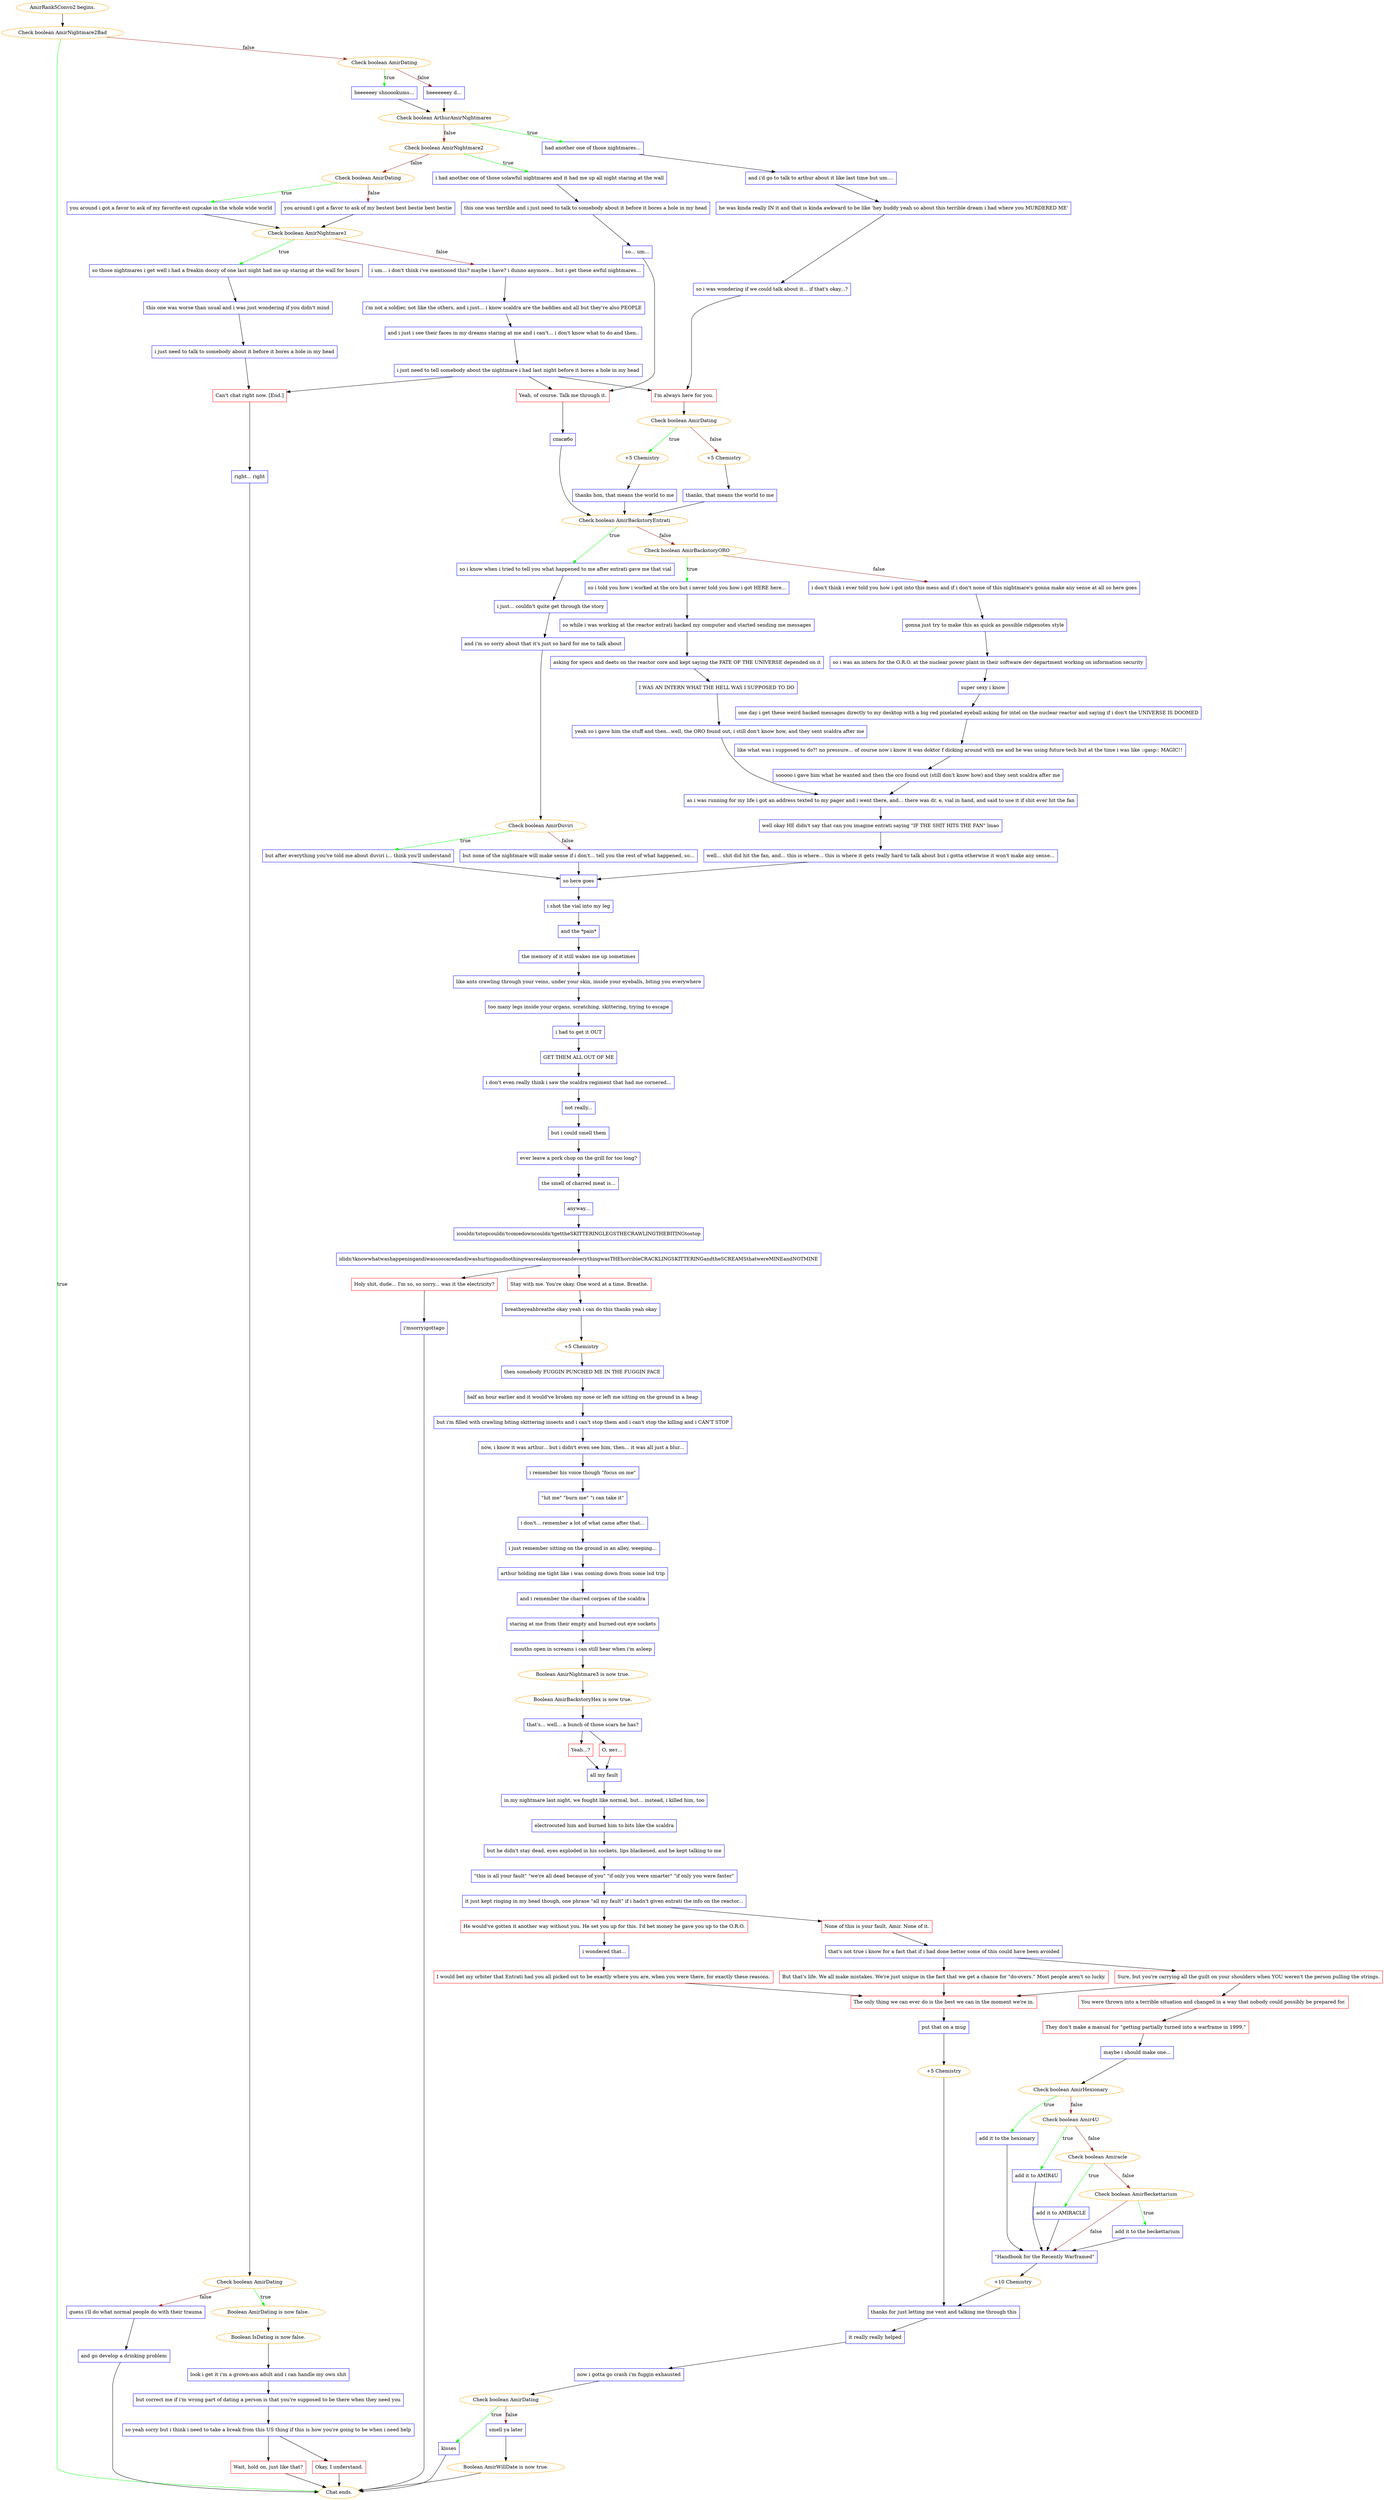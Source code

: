digraph {
	"AmirRank5Convo2 begins." [color=orange];
		"AmirRank5Convo2 begins." -> j1282385519;
	j1282385519 [label="Check boolean AmirNightmare2Bad",color=orange];
		j1282385519 -> "Chat ends." [label=true,color=green];
		j1282385519 -> j4226694064 [label=false,color=brown];
	"Chat ends." [color=orange];
	j4226694064 [label="Check boolean AmirDating",color=orange];
		j4226694064 -> j1387844634 [label=true,color=green];
		j4226694064 -> j3874322453 [label=false,color=brown];
	j1387844634 [label="heeeeeey shnoookums...",shape=box,color=blue];
		j1387844634 -> j1923857044;
	j3874322453 [label="heeeeeeey d...",shape=box,color=blue];
		j3874322453 -> j1923857044;
	j1923857044 [label="Check boolean ArthurAmirNightmares",color=orange];
		j1923857044 -> j532961011 [label=true,color=green];
		j1923857044 -> j1664232934 [label=false,color=brown];
	j532961011 [label="had another one of those nightmares...",shape=box,color=blue];
		j532961011 -> j1725089038;
	j1664232934 [label="Check boolean AmirNightmare2",color=orange];
		j1664232934 -> j1750009691 [label=true,color=green];
		j1664232934 -> j3368573008 [label=false,color=brown];
	j1725089038 [label="and i'd go to talk to arthur about it like last time but um....",shape=box,color=blue];
		j1725089038 -> j1048581327;
	j1750009691 [label="i had another one of those solawful nightmares and it had me up all night staring at the wall",shape=box,color=blue];
		j1750009691 -> j4090242994;
	j3368573008 [label="Check boolean AmirDating",color=orange];
		j3368573008 -> j3561749401 [label=true,color=green];
		j3368573008 -> j1116544792 [label=false,color=brown];
	j1048581327 [label="he was kinda really IN it and that is kinda awkward to be like 'hey buddy yeah so about this terrible dream i had where you MURDERED ME'",shape=box,color=blue];
		j1048581327 -> j2813713718;
	j4090242994 [label="this one was terrible and i just need to talk to somebody about it before it bores a hole in my head",shape=box,color=blue];
		j4090242994 -> j3939437759;
	j3561749401 [label="you around i got a favor to ask of my favorite-est cupcake in the whole wide world",shape=box,color=blue];
		j3561749401 -> j4191022323;
	j1116544792 [label="you around i got a favor to ask of my bestest best bestie best bestie",shape=box,color=blue];
		j1116544792 -> j4191022323;
	j2813713718 [label="so i was wondering if we could talk about it... if that's okay...?",shape=box,color=blue];
		j2813713718 -> j3809000752;
	j3939437759 [label="so... um...",shape=box,color=blue];
		j3939437759 -> j1968958160;
	j4191022323 [label="Check boolean AmirNightmare1",color=orange];
		j4191022323 -> j559491410 [label=true,color=green];
		j4191022323 -> j2414751841 [label=false,color=brown];
	j3809000752 [label="I'm always here for you.",shape=box,color=red];
		j3809000752 -> j1099757260;
	j1968958160 [label="Yeah, of course. Talk me through it.",shape=box,color=red];
		j1968958160 -> j4062463496;
	j559491410 [label="so those nightmares i get well i had a freakin doozy of one last night had me up staring at the wall for hours",shape=box,color=blue];
		j559491410 -> j2718536239;
	j2414751841 [label="i um... i don't think i've mentioned this? maybe i have? i dunno anymore... but i get these awful nightmares...",shape=box,color=blue];
		j2414751841 -> j4094650935;
	j1099757260 [label="Check boolean AmirDating",color=orange];
		j1099757260 -> j3810559972 [label=true,color=green];
		j1099757260 -> j3527605892 [label=false,color=brown];
	j4062463496 [label="спасибо",shape=box,color=blue];
		j4062463496 -> j1795720238;
	j2718536239 [label="this one was worse than usual and i was just wondering if you didn't mind",shape=box,color=blue];
		j2718536239 -> j530156850;
	j4094650935 [label="i'm not a soldier, not like the others, and i just... i know scaldra are the baddies and all but they're also PEOPLE",shape=box,color=blue];
		j4094650935 -> j1603450691;
	j3810559972 [label="+5 Chemistry",color=orange];
		j3810559972 -> j2624027498;
	j3527605892 [label="+5 Chemistry",color=orange];
		j3527605892 -> j882956125;
	j1795720238 [label="Check boolean AmirBackstoryEntrati",color=orange];
		j1795720238 -> j4243939477 [label=true,color=green];
		j1795720238 -> j2935363596 [label=false,color=brown];
	j530156850 [label="i just need to talk to somebody about it before it bores a hole in my head",shape=box,color=blue];
		j530156850 -> j3004650350;
	j1603450691 [label="and i just i see their faces in my dreams staring at me and i can't... i don't know what to do and then..",shape=box,color=blue];
		j1603450691 -> j1006914356;
	j2624027498 [label="thanks hon, that means the world to me",shape=box,color=blue];
		j2624027498 -> j1795720238;
	j882956125 [label="thanks, that means the world to me",shape=box,color=blue];
		j882956125 -> j1795720238;
	j4243939477 [label="so i know when i tried to tell you what happened to me after entrati gave me that vial",shape=box,color=blue];
		j4243939477 -> j2322708470;
	j2935363596 [label="Check boolean AmirBackstoryORO",color=orange];
		j2935363596 -> j1375943761 [label=true,color=green];
		j2935363596 -> j4212806085 [label=false,color=brown];
	j3004650350 [label="Can't chat right now. [End.]",shape=box,color=red];
		j3004650350 -> j2818276322;
	j1006914356 [label="i just need to tell somebody about the nightmare i had last night before it bores a hole in my head",shape=box,color=blue];
		j1006914356 -> j3809000752;
		j1006914356 -> j1968958160;
		j1006914356 -> j3004650350;
	j2322708470 [label="i just... couldn't quite get through the story",shape=box,color=blue];
		j2322708470 -> j2275118052;
	j1375943761 [label="so i told you how i worked at the oro but i never told you how i got HERE here...",shape=box,color=blue];
		j1375943761 -> j2405649712;
	j4212806085 [label="i don't think i ever told you how i got into this mess and if i don't none of this nightmare's gonna make any sense at all so here goes",shape=box,color=blue];
		j4212806085 -> j1206569666;
	j2818276322 [label="right... right",shape=box,color=blue];
		j2818276322 -> j2554501717;
	j2275118052 [label="and i'm so sorry about that it's just so hard for me to talk about",shape=box,color=blue];
		j2275118052 -> j266769397;
	j2405649712 [label="so while i was working at the reactor entrati hacked my computer and started sending me messages",shape=box,color=blue];
		j2405649712 -> j4064175273;
	j1206569666 [label="gonna just try to make this as quick as possible ridgenotes style",shape=box,color=blue];
		j1206569666 -> j1550094946;
	j2554501717 [label="Check boolean AmirDating",color=orange];
		j2554501717 -> j3880639783 [label=true,color=green];
		j2554501717 -> j2832550811 [label=false,color=brown];
	j266769397 [label="Check boolean AmirDuviri",color=orange];
		j266769397 -> j4169165345 [label=true,color=green];
		j266769397 -> j2297448228 [label=false,color=brown];
	j4064175273 [label="asking for specs and deets on the reactor core and kept saying the FATE OF THE UNIVERSE depended on it",shape=box,color=blue];
		j4064175273 -> j737362151;
	j1550094946 [label="so i was an intern for the O.R.O. at the nuclear power plant in their software dev department working on information security",shape=box,color=blue];
		j1550094946 -> j1299573411;
	j3880639783 [label="Boolean AmirDating is now false.",color=orange];
		j3880639783 -> j2135553738;
	j2832550811 [label="guess i'll do what normal people do with their trauma",shape=box,color=blue];
		j2832550811 -> j1108535880;
	j4169165345 [label="but after everything you've told me about duviri i... think you'll understand",shape=box,color=blue];
		j4169165345 -> j3397521100;
	j2297448228 [label="but none of the nightmare will make sense if i don't... tell you the rest of what happened, so...",shape=box,color=blue];
		j2297448228 -> j3397521100;
	j737362151 [label="I WAS AN INTERN WHAT THE HELL WAS I SUPPOSED TO DO",shape=box,color=blue];
		j737362151 -> j1537553140;
	j1299573411 [label="super sexy i know",shape=box,color=blue];
		j1299573411 -> j3847989956;
	j2135553738 [label="Boolean IsDating is now false.",color=orange];
		j2135553738 -> j87443884;
	j1108535880 [label="and go develop a drinking problem",shape=box,color=blue];
		j1108535880 -> "Chat ends.";
	j3397521100 [label="so here goes",shape=box,color=blue];
		j3397521100 -> j1094232470;
	j1537553140 [label="yeah so i gave him the stuff and then...well, the ORO found out, i still don't know how, and they sent scaldra after me",shape=box,color=blue];
		j1537553140 -> j360759799;
	j3847989956 [label="one day i get these weird hacked messages directly to my desktop with a big red pixelated eyeball asking for intel on the nuclear reactor and saying if i don't the UNIVERSE IS DOOMED",shape=box,color=blue];
		j3847989956 -> j562617827;
	j87443884 [label="look i get it i'm a grown-ass adult and i can handle my own shit",shape=box,color=blue];
		j87443884 -> j2345247354;
	j1094232470 [label="i shot the vial into my leg",shape=box,color=blue];
		j1094232470 -> j2780104983;
	j360759799 [label="as i was running for my life i got an address texted to my pager and i went there, and... there was dr. e, vial in hand, and said to use it if shit ever hit the fan",shape=box,color=blue];
		j360759799 -> j361135202;
	j562617827 [label="like what was i supposed to do?! no pressure... of course now i know it was doktor f dicking around with me and he was using future tech but at the time i was like ::gasp:: MAGIC!!",shape=box,color=blue];
		j562617827 -> j3485819386;
	j2345247354 [label="but correct me if i'm wrong part of dating a person is that you're supposed to be there when they need you",shape=box,color=blue];
		j2345247354 -> j262456280;
	j2780104983 [label="and the *pain*",shape=box,color=blue];
		j2780104983 -> j1566684827;
	j361135202 [label="well okay HE didn't say that can you imagine entrati saying \"IF THE SHIT HITS THE FAN\" lmao",shape=box,color=blue];
		j361135202 -> j3031029920;
	j3485819386 [label="sooooo i gave him what he wanted and then the oro found out (still don't know how) and they sent scaldra after me",shape=box,color=blue];
		j3485819386 -> j360759799;
	j262456280 [label="so yeah sorry but i think i need to take a break from this US thing if this is how you're going to be when i need help",shape=box,color=blue];
		j262456280 -> j3410303468;
		j262456280 -> j2931786472;
	j1566684827 [label="the memory of it still wakes me up sometimes",shape=box,color=blue];
		j1566684827 -> j1868234413;
	j3031029920 [label="well... shit did hit the fan, and... this is where... this is where it gets really hard to talk about but i gotta otherwise it won't make any sense...",shape=box,color=blue];
		j3031029920 -> j3397521100;
	j3410303468 [label="Wait, hold on, just like that?",shape=box,color=red];
		j3410303468 -> "Chat ends.";
	j2931786472 [label="Okay, I understand.",shape=box,color=red];
		j2931786472 -> "Chat ends.";
	j1868234413 [label="like ants crawling through your veins, under your skin, inside your eyeballs, biting you everywhere",shape=box,color=blue];
		j1868234413 -> j3580714937;
	j3580714937 [label="too many legs inside your organs, scratching, skittering, trying to escape",shape=box,color=blue];
		j3580714937 -> j2705494535;
	j2705494535 [label="i had to get it OUT",shape=box,color=blue];
		j2705494535 -> j2059171934;
	j2059171934 [label="GET THEM ALL OUT OF ME",shape=box,color=blue];
		j2059171934 -> j1177843984;
	j1177843984 [label="i don't even really think i saw the scaldra regiment that had me cornered...",shape=box,color=blue];
		j1177843984 -> j480395998;
	j480395998 [label="not really...",shape=box,color=blue];
		j480395998 -> j361351442;
	j361351442 [label="but i could smell them",shape=box,color=blue];
		j361351442 -> j3349340692;
	j3349340692 [label="ever leave a pork chop on the grill for too long?",shape=box,color=blue];
		j3349340692 -> j3762378618;
	j3762378618 [label="the smell of charred meat is...",shape=box,color=blue];
		j3762378618 -> j3545393956;
	j3545393956 [label="anyway...",shape=box,color=blue];
		j3545393956 -> j3488156977;
	j3488156977 [label="icouldn'tstopcouldn'tcomedowncouldn'tgettheSKITTERINGLEGSTHECRAWLINGTHEBITINGtostop",shape=box,color=blue];
		j3488156977 -> j874078039;
	j874078039 [label="ididn'tknowwhatwashappeningandiwassoscaredandiwashurtingandnothingwasrealanymoreandeverythingwasTHEhorribleCRACKLINGSKITTERINGandtheSCREAMSthatwereMINEandNOTMINE",shape=box,color=blue];
		j874078039 -> j1575351119;
		j874078039 -> j2341484938;
	j1575351119 [label="Stay with me. You're okay. One word at a time. Breathe.",shape=box,color=red];
		j1575351119 -> j3646852854;
	j2341484938 [label="Holy shit, dude... I'm so, so sorry... was it the electricity?",shape=box,color=red];
		j2341484938 -> j403436497;
	j3646852854 [label="breatheyeahbreathe okay yeah i can do this thanks yeah okay",shape=box,color=blue];
		j3646852854 -> j428069571;
	j403436497 [label="i'msorryigottago",shape=box,color=blue];
		j403436497 -> "Chat ends.";
	j428069571 [label="+5 Chemistry",color=orange];
		j428069571 -> j2400648889;
	j2400648889 [label="then somebody FUGGIN PUNCHED ME IN THE FUGGIN FACE",shape=box,color=blue];
		j2400648889 -> j2057188152;
	j2057188152 [label="half an hour earlier and it would've broken my nose or left me sitting on the ground in a heap",shape=box,color=blue];
		j2057188152 -> j439659843;
	j439659843 [label="but i'm filled with crawling biting skittering insects and i can't stop them and i can't stop the killing and i CAN'T STOP",shape=box,color=blue];
		j439659843 -> j3726149880;
	j3726149880 [label="now, i know it was arthur... but i didn't even see him, then... it was all just a blur...",shape=box,color=blue];
		j3726149880 -> j2939710707;
	j2939710707 [label="i remember his voice though \"focus on me\"",shape=box,color=blue];
		j2939710707 -> j2975268303;
	j2975268303 [label="\"hit me\" \"burn me\" \"i can take it\"",shape=box,color=blue];
		j2975268303 -> j3236963839;
	j3236963839 [label="i don't... remember a lot of what came after that...",shape=box,color=blue];
		j3236963839 -> j3873324092;
	j3873324092 [label="i just remember sitting on the ground in an alley, weeping...",shape=box,color=blue];
		j3873324092 -> j3377365593;
	j3377365593 [label="arthur holding me tight like i was coming down from some lsd trip",shape=box,color=blue];
		j3377365593 -> j1708610293;
	j1708610293 [label="and i remember the charred corpses of the scaldra",shape=box,color=blue];
		j1708610293 -> j2456234232;
	j2456234232 [label="staring at me from their empty and burned-out eye sockets",shape=box,color=blue];
		j2456234232 -> j2285658082;
	j2285658082 [label="mouths open in screams i can still hear when i'm asleep",shape=box,color=blue];
		j2285658082 -> j1674985669;
	j1674985669 [label="Boolean AmirNightmare3 is now true.",color=orange];
		j1674985669 -> j39757635;
	j39757635 [label="Boolean AmirBackstoryHex is now true.",color=orange];
		j39757635 -> j2610406962;
	j2610406962 [label="that's... well... a bunch of those scars he has?",shape=box,color=blue];
		j2610406962 -> j3442535871;
		j2610406962 -> j250829628;
	j3442535871 [label="Yeah...?",shape=box,color=red];
		j3442535871 -> j3304456390;
	j250829628 [label="О, нет...",shape=box,color=red];
		j250829628 -> j3304456390;
	j3304456390 [label="all my fault",shape=box,color=blue];
		j3304456390 -> j3568729292;
	j3568729292 [label="in my nightmare last night, we fought like normal, but... instead, i killed him, too",shape=box,color=blue];
		j3568729292 -> j2752556280;
	j2752556280 [label="electrocuted him and burned him to bits like the scaldra",shape=box,color=blue];
		j2752556280 -> j2315697744;
	j2315697744 [label="but he didn't stay dead, eyes exploded in his sockets, lips blackened, and he kept talking to me",shape=box,color=blue];
		j2315697744 -> j2741989072;
	j2741989072 [label="\"this is all your fault\" \"we're all dead because of you\" \"if only you were smarter\" \"if only you were faster\"",shape=box,color=blue];
		j2741989072 -> j3768756872;
	j3768756872 [label="it just kept ringing in my head though, one phrase \"all my fault\" if i hadn't given entrati the info on the reactor...",shape=box,color=blue];
		j3768756872 -> j2585247027;
		j3768756872 -> j2327908675;
	j2585247027 [label="He would've gotten it another way without you. He set you up for this. I'd bet money he gave you up to the O.R.O.",shape=box,color=red];
		j2585247027 -> j3026564500;
	j2327908675 [label="None of this is your fault, Amir. None of it.",shape=box,color=red];
		j2327908675 -> j3044319035;
	j3026564500 [label="i wondered that...",shape=box,color=blue];
		j3026564500 -> j555125916;
	j3044319035 [label="that's not true i know for a fact that if i had done better some of this could have been avoided",shape=box,color=blue];
		j3044319035 -> j4037646651;
		j3044319035 -> j963599426;
	j555125916 [label="I would bet my orbiter that Entrati had you all picked out to be exactly where you are, when you were there, for exactly these reasons.",shape=box,color=red];
		j555125916 -> j758946298;
	j4037646651 [label="But that's life. We all make mistakes. We're just unique in the fact that we get a chance for \"do-overs.\" Most people aren't so lucky.",shape=box,color=red];
		j4037646651 -> j758946298;
	j963599426 [label="Sure, but you're carrying all the guilt on your shoulders when YOU weren't the person pulling the strings.",shape=box,color=red];
		j963599426 -> j159605394;
		j963599426 -> j758946298;
	j758946298 [label="The only thing we can ever do is the best we can in the moment we're in.",shape=box,color=red];
		j758946298 -> j3142917673;
	j159605394 [label="You were thrown into a terrible situation and changed in a way that nobody could possibly be prepared for.",shape=box,color=red];
		j159605394 -> j1468678605;
	j3142917673 [label="put that on a mug",shape=box,color=blue];
		j3142917673 -> j3327144932;
	j1468678605 [label="They don't make a manual for \"getting partially turned into a warframe in 1999.\"",shape=box,color=red];
		j1468678605 -> j497131862;
	j3327144932 [label="+5 Chemistry",color=orange];
		j3327144932 -> j1643270689;
	j497131862 [label="maybe i should make one...",shape=box,color=blue];
		j497131862 -> j3865141390;
	j1643270689 [label="thanks for just letting me vent and talking me through this",shape=box,color=blue];
		j1643270689 -> j2892616876;
	j3865141390 [label="Check boolean AmirHexionary",color=orange];
		j3865141390 -> j2990594772 [label=true,color=green];
		j3865141390 -> j3017466537 [label=false,color=brown];
	j2892616876 [label="it really really helped",shape=box,color=blue];
		j2892616876 -> j968936503;
	j2990594772 [label="add it to the hexionary",shape=box,color=blue];
		j2990594772 -> j3076432919;
	j3017466537 [label="Check boolean Amir4U",color=orange];
		j3017466537 -> j2566495083 [label=true,color=green];
		j3017466537 -> j4279968598 [label=false,color=brown];
	j968936503 [label="now i gotta go crash i'm fuggin exhausted",shape=box,color=blue];
		j968936503 -> j2191282818;
	j3076432919 [label="\"Handbook for the Recently Warframed\"",shape=box,color=blue];
		j3076432919 -> j3255066648;
	j2566495083 [label="add it to AMIR4U",shape=box,color=blue];
		j2566495083 -> j3076432919;
	j4279968598 [label="Check boolean Amiracle",color=orange];
		j4279968598 -> j1815134523 [label=true,color=green];
		j4279968598 -> j3549877056 [label=false,color=brown];
	j2191282818 [label="Check boolean AmirDating",color=orange];
		j2191282818 -> j110134045 [label=true,color=green];
		j2191282818 -> j3759303731 [label=false,color=brown];
	j3255066648 [label="+10 Chemistry",color=orange];
		j3255066648 -> j1643270689;
	j1815134523 [label="add it to AMIRACLE",shape=box,color=blue];
		j1815134523 -> j3076432919;
	j3549877056 [label="Check boolean AmirBeckettarium",color=orange];
		j3549877056 -> j704855923 [label=true,color=green];
		j3549877056 -> j3076432919 [label=false,color=brown];
	j110134045 [label="kisses",shape=box,color=blue];
		j110134045 -> "Chat ends.";
	j3759303731 [label="smell ya later",shape=box,color=blue];
		j3759303731 -> j661208215;
	j704855923 [label="add it to the beckettarium",shape=box,color=blue];
		j704855923 -> j3076432919;
	j661208215 [label="Boolean AmirWillDate is now true.",color=orange];
		j661208215 -> "Chat ends.";
}